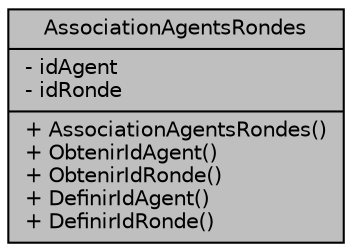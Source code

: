 digraph "AssociationAgentsRondes"
{
 // LATEX_PDF_SIZE
  edge [fontname="Helvetica",fontsize="10",labelfontname="Helvetica",labelfontsize="10"];
  node [fontname="Helvetica",fontsize="10",shape=record];
  Node1 [label="{AssociationAgentsRondes\n|- idAgent\l- idRonde\l|+ AssociationAgentsRondes()\l+ ObtenirIdAgent()\l+ ObtenirIdRonde()\l+ DefinirIdAgent()\l+ DefinirIdRonde()\l}",height=0.2,width=0.4,color="black", fillcolor="grey75", style="filled", fontcolor="black",tooltip="Déclaration de la classe AssociationAgentsRondes."];
}
